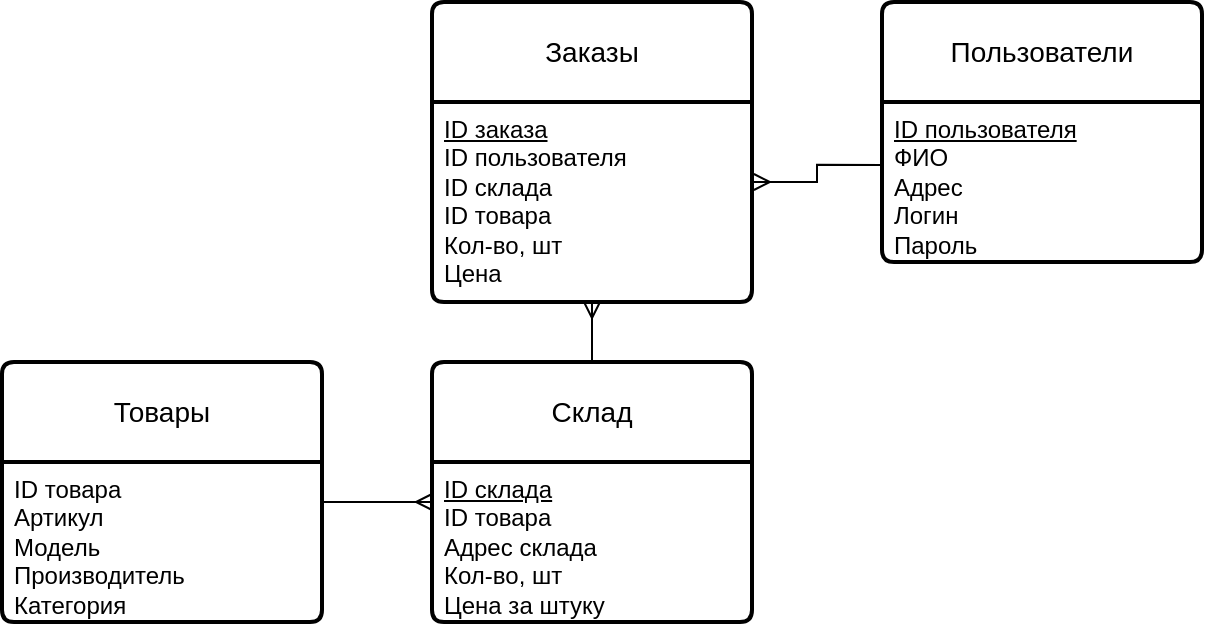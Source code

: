 <mxfile version="23.1.1" type="github">
  <diagram name="Страница — 1" id="iiY84fL7lKHI_6B-AdGC">
    <mxGraphModel dx="1393" dy="643" grid="1" gridSize="10" guides="1" tooltips="1" connect="1" arrows="1" fold="1" page="1" pageScale="1" pageWidth="1169" pageHeight="827" math="0" shadow="0">
      <root>
        <mxCell id="0" />
        <mxCell id="1" parent="0" />
        <mxCell id="JTv0I-VcUGmHvieJGtKI-1" value="Заказы" style="swimlane;childLayout=stackLayout;horizontal=1;startSize=50;horizontalStack=0;rounded=1;fontSize=14;fontStyle=0;strokeWidth=2;resizeParent=0;resizeLast=1;shadow=0;dashed=0;align=center;arcSize=4;whiteSpace=wrap;html=1;" vertex="1" parent="1">
          <mxGeometry x="425" y="20" width="160" height="150" as="geometry" />
        </mxCell>
        <mxCell id="JTv0I-VcUGmHvieJGtKI-2" value="&lt;u&gt;ID заказа&lt;/u&gt;&lt;br&gt;ID пользователя&lt;br&gt;ID склада&lt;br&gt;ID товара&lt;br&gt;Кол-во, шт&lt;br&gt;Цена" style="align=left;strokeColor=none;fillColor=none;spacingLeft=4;fontSize=12;verticalAlign=top;resizable=0;rotatable=0;part=1;html=1;" vertex="1" parent="JTv0I-VcUGmHvieJGtKI-1">
          <mxGeometry y="50" width="160" height="100" as="geometry" />
        </mxCell>
        <mxCell id="JTv0I-VcUGmHvieJGtKI-3" value="Пользователи" style="swimlane;childLayout=stackLayout;horizontal=1;startSize=50;horizontalStack=0;rounded=1;fontSize=14;fontStyle=0;strokeWidth=2;resizeParent=0;resizeLast=1;shadow=0;dashed=0;align=center;arcSize=4;whiteSpace=wrap;html=1;" vertex="1" parent="1">
          <mxGeometry x="650" y="20" width="160" height="130" as="geometry" />
        </mxCell>
        <mxCell id="JTv0I-VcUGmHvieJGtKI-4" value="&lt;u&gt;ID пользователя&lt;/u&gt;&lt;br&gt;ФИО&lt;br&gt;Адрес&lt;br&gt;Логин&lt;br&gt;Пароль" style="align=left;strokeColor=none;fillColor=none;spacingLeft=4;fontSize=12;verticalAlign=top;resizable=0;rotatable=0;part=1;html=1;" vertex="1" parent="JTv0I-VcUGmHvieJGtKI-3">
          <mxGeometry y="50" width="160" height="80" as="geometry" />
        </mxCell>
        <mxCell id="JTv0I-VcUGmHvieJGtKI-6" value="" style="edgeStyle=orthogonalEdgeStyle;fontSize=12;html=1;endArrow=ERmany;rounded=0;exitX=0.001;exitY=0.393;exitDx=0;exitDy=0;exitPerimeter=0;entryX=1.006;entryY=0.4;entryDx=0;entryDy=0;entryPerimeter=0;" edge="1" parent="1" source="JTv0I-VcUGmHvieJGtKI-4" target="JTv0I-VcUGmHvieJGtKI-2">
          <mxGeometry width="100" height="100" relative="1" as="geometry">
            <mxPoint x="560" y="310" as="sourcePoint" />
            <mxPoint x="660" y="210" as="targetPoint" />
          </mxGeometry>
        </mxCell>
        <mxCell id="JTv0I-VcUGmHvieJGtKI-7" value="Склад" style="swimlane;childLayout=stackLayout;horizontal=1;startSize=50;horizontalStack=0;rounded=1;fontSize=14;fontStyle=0;strokeWidth=2;resizeParent=0;resizeLast=1;shadow=0;dashed=0;align=center;arcSize=4;whiteSpace=wrap;html=1;" vertex="1" parent="1">
          <mxGeometry x="425" y="200" width="160" height="130" as="geometry" />
        </mxCell>
        <mxCell id="JTv0I-VcUGmHvieJGtKI-8" value="&lt;u&gt;ID склада&lt;/u&gt;&lt;br&gt;ID товара&lt;br&gt;Адрес склада&lt;br&gt;Кол-во, шт&lt;br&gt;Цена за штуку" style="align=left;strokeColor=none;fillColor=none;spacingLeft=4;fontSize=12;verticalAlign=top;resizable=0;rotatable=0;part=1;html=1;" vertex="1" parent="JTv0I-VcUGmHvieJGtKI-7">
          <mxGeometry y="50" width="160" height="80" as="geometry" />
        </mxCell>
        <mxCell id="JTv0I-VcUGmHvieJGtKI-9" value="" style="fontSize=12;html=1;endArrow=ERmany;rounded=0;exitX=0.5;exitY=0;exitDx=0;exitDy=0;entryX=0.5;entryY=1;entryDx=0;entryDy=0;" edge="1" parent="1" source="JTv0I-VcUGmHvieJGtKI-7" target="JTv0I-VcUGmHvieJGtKI-2">
          <mxGeometry width="100" height="100" relative="1" as="geometry">
            <mxPoint x="650" y="300" as="sourcePoint" />
            <mxPoint x="750" y="200" as="targetPoint" />
          </mxGeometry>
        </mxCell>
        <mxCell id="JTv0I-VcUGmHvieJGtKI-12" value="Товары" style="swimlane;childLayout=stackLayout;horizontal=1;startSize=50;horizontalStack=0;rounded=1;fontSize=14;fontStyle=0;strokeWidth=2;resizeParent=0;resizeLast=1;shadow=0;dashed=0;align=center;arcSize=4;whiteSpace=wrap;html=1;" vertex="1" parent="1">
          <mxGeometry x="210" y="200" width="160" height="130" as="geometry" />
        </mxCell>
        <mxCell id="JTv0I-VcUGmHvieJGtKI-13" value="ID товара&lt;br&gt;Артикул&lt;br&gt;Модель&lt;br&gt;Производитель&lt;br&gt;Категория" style="align=left;strokeColor=none;fillColor=none;spacingLeft=4;fontSize=12;verticalAlign=top;resizable=0;rotatable=0;part=1;html=1;" vertex="1" parent="JTv0I-VcUGmHvieJGtKI-12">
          <mxGeometry y="50" width="160" height="80" as="geometry" />
        </mxCell>
        <mxCell id="JTv0I-VcUGmHvieJGtKI-14" value="" style="edgeStyle=orthogonalEdgeStyle;fontSize=12;html=1;endArrow=ERmany;rounded=0;exitX=1;exitY=0.25;exitDx=0;exitDy=0;entryX=0;entryY=0.25;entryDx=0;entryDy=0;" edge="1" parent="1" source="JTv0I-VcUGmHvieJGtKI-13" target="JTv0I-VcUGmHvieJGtKI-8">
          <mxGeometry width="100" height="100" relative="1" as="geometry">
            <mxPoint x="440" y="460" as="sourcePoint" />
            <mxPoint x="540" y="360" as="targetPoint" />
          </mxGeometry>
        </mxCell>
      </root>
    </mxGraphModel>
  </diagram>
</mxfile>

